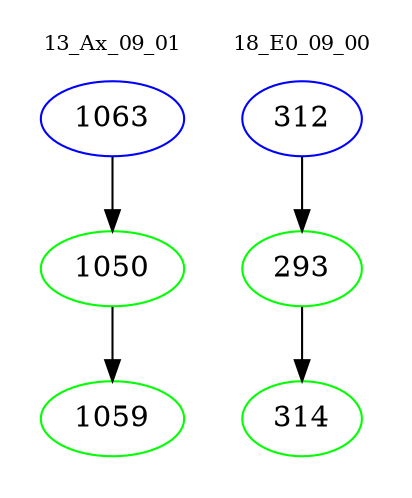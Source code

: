digraph{
subgraph cluster_0 {
color = white
label = "13_Ax_09_01";
fontsize=10;
T0_1063 [label="1063", color="blue"]
T0_1063 -> T0_1050 [color="black"]
T0_1050 [label="1050", color="green"]
T0_1050 -> T0_1059 [color="black"]
T0_1059 [label="1059", color="green"]
}
subgraph cluster_1 {
color = white
label = "18_E0_09_00";
fontsize=10;
T1_312 [label="312", color="blue"]
T1_312 -> T1_293 [color="black"]
T1_293 [label="293", color="green"]
T1_293 -> T1_314 [color="black"]
T1_314 [label="314", color="green"]
}
}
